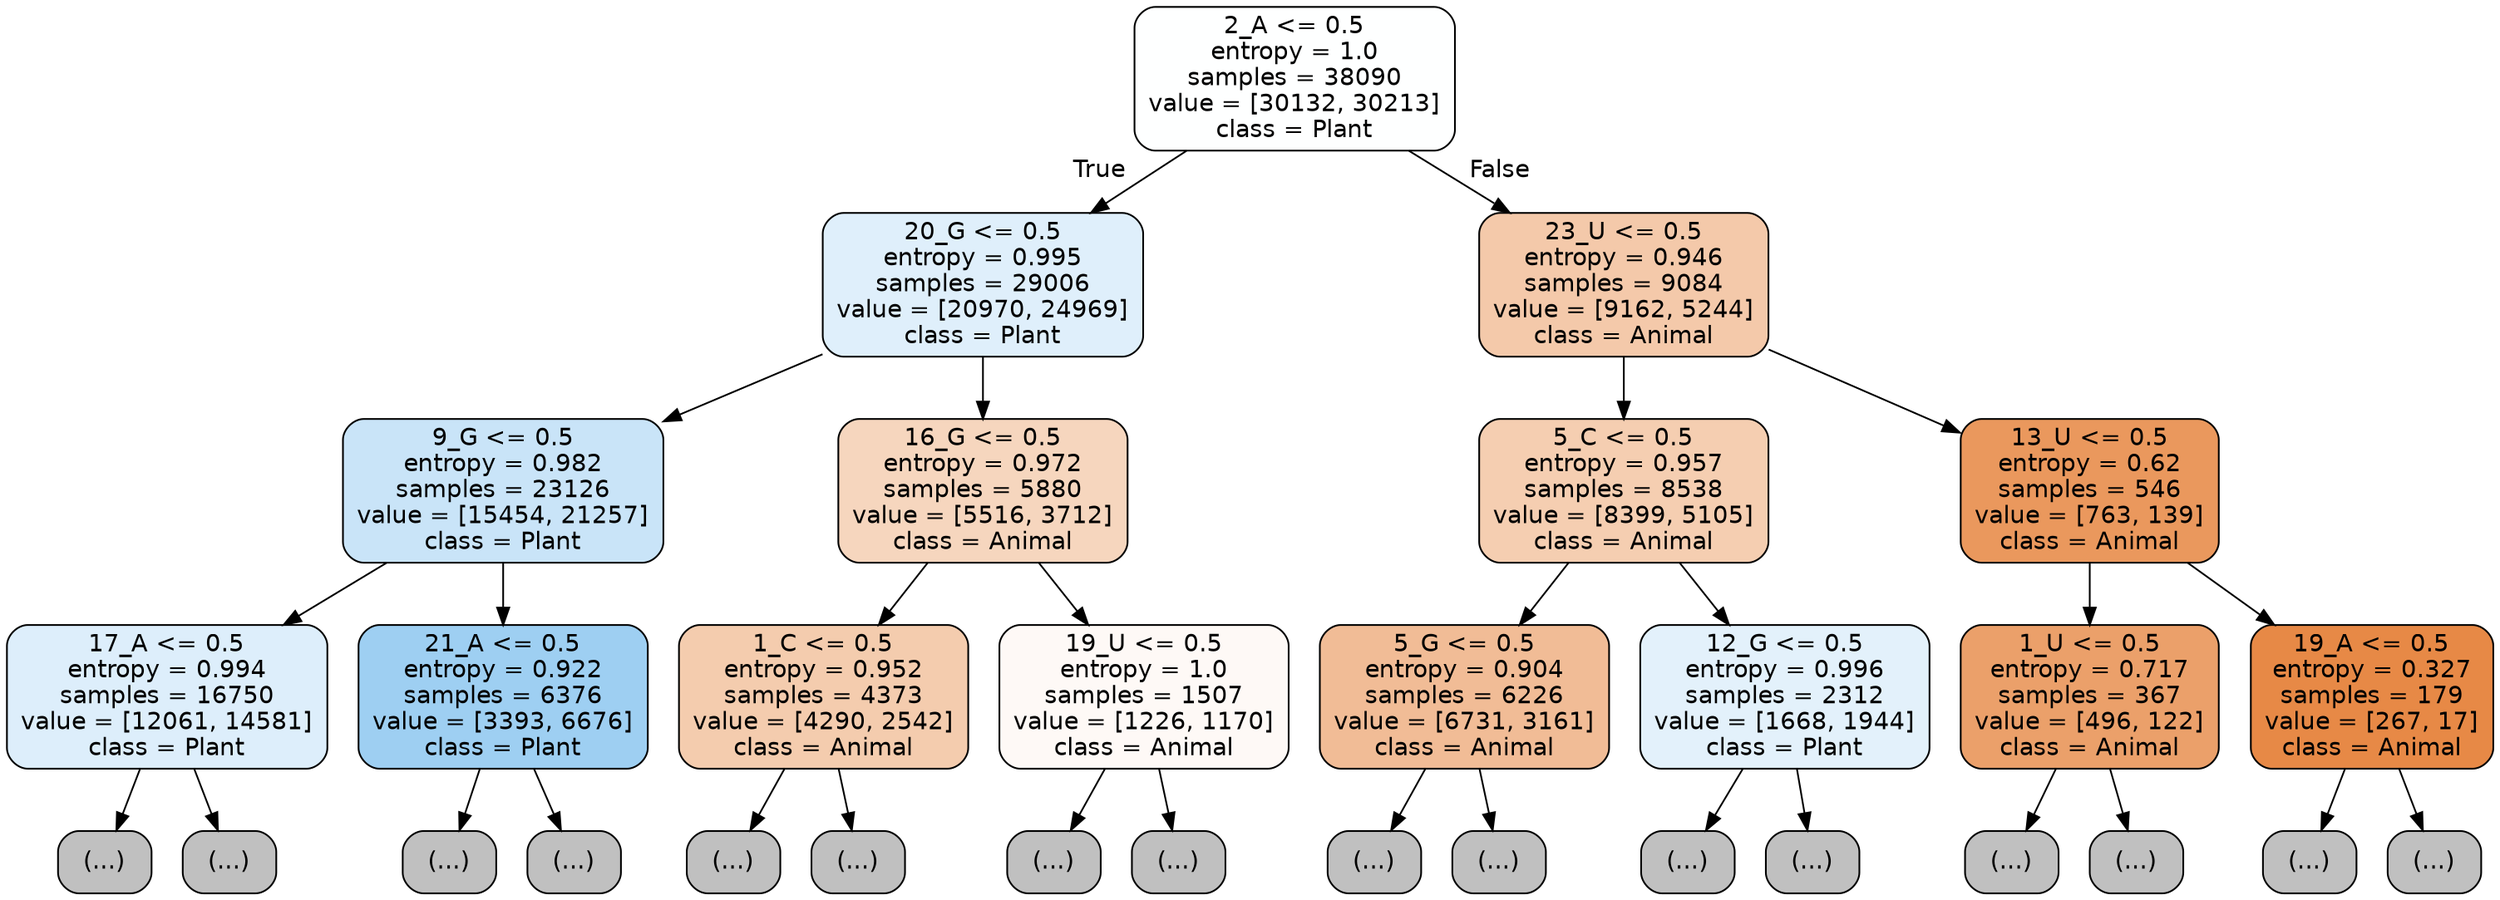 digraph Tree {
node [shape=box, style="filled, rounded", color="black", fontname="helvetica"] ;
edge [fontname="helvetica"] ;
0 [label="2_A <= 0.5\nentropy = 1.0\nsamples = 38090\nvalue = [30132, 30213]\nclass = Plant", fillcolor="#feffff"] ;
1 [label="20_G <= 0.5\nentropy = 0.995\nsamples = 29006\nvalue = [20970, 24969]\nclass = Plant", fillcolor="#dfeffb"] ;
0 -> 1 [labeldistance=2.5, labelangle=45, headlabel="True"] ;
2 [label="9_G <= 0.5\nentropy = 0.982\nsamples = 23126\nvalue = [15454, 21257]\nclass = Plant", fillcolor="#c9e4f8"] ;
1 -> 2 ;
3 [label="17_A <= 0.5\nentropy = 0.994\nsamples = 16750\nvalue = [12061, 14581]\nclass = Plant", fillcolor="#ddeefb"] ;
2 -> 3 ;
4 [label="(...)", fillcolor="#C0C0C0"] ;
3 -> 4 ;
5629 [label="(...)", fillcolor="#C0C0C0"] ;
3 -> 5629 ;
7304 [label="21_A <= 0.5\nentropy = 0.922\nsamples = 6376\nvalue = [3393, 6676]\nclass = Plant", fillcolor="#9ecff2"] ;
2 -> 7304 ;
7305 [label="(...)", fillcolor="#C0C0C0"] ;
7304 -> 7305 ;
9348 [label="(...)", fillcolor="#C0C0C0"] ;
7304 -> 9348 ;
9771 [label="16_G <= 0.5\nentropy = 0.972\nsamples = 5880\nvalue = [5516, 3712]\nclass = Animal", fillcolor="#f6d6be"] ;
1 -> 9771 ;
9772 [label="1_C <= 0.5\nentropy = 0.952\nsamples = 4373\nvalue = [4290, 2542]\nclass = Animal", fillcolor="#f4ccae"] ;
9771 -> 9772 ;
9773 [label="(...)", fillcolor="#C0C0C0"] ;
9772 -> 9773 ;
11628 [label="(...)", fillcolor="#C0C0C0"] ;
9772 -> 11628 ;
11987 [label="19_U <= 0.5\nentropy = 1.0\nsamples = 1507\nvalue = [1226, 1170]\nclass = Animal", fillcolor="#fef9f6"] ;
9771 -> 11987 ;
11988 [label="(...)", fillcolor="#C0C0C0"] ;
11987 -> 11988 ;
12589 [label="(...)", fillcolor="#C0C0C0"] ;
11987 -> 12589 ;
12846 [label="23_U <= 0.5\nentropy = 0.946\nsamples = 9084\nvalue = [9162, 5244]\nclass = Animal", fillcolor="#f4c9aa"] ;
0 -> 12846 [labeldistance=2.5, labelangle=-45, headlabel="False"] ;
12847 [label="5_C <= 0.5\nentropy = 0.957\nsamples = 8538\nvalue = [8399, 5105]\nclass = Animal", fillcolor="#f5ceb1"] ;
12846 -> 12847 ;
12848 [label="5_G <= 0.5\nentropy = 0.904\nsamples = 6226\nvalue = [6731, 3161]\nclass = Animal", fillcolor="#f1bc96"] ;
12847 -> 12848 ;
12849 [label="(...)", fillcolor="#C0C0C0"] ;
12848 -> 12849 ;
14844 [label="(...)", fillcolor="#C0C0C0"] ;
12848 -> 14844 ;
15915 [label="12_G <= 0.5\nentropy = 0.996\nsamples = 2312\nvalue = [1668, 1944]\nclass = Plant", fillcolor="#e3f1fb"] ;
12847 -> 15915 ;
15916 [label="(...)", fillcolor="#C0C0C0"] ;
15915 -> 15916 ;
16507 [label="(...)", fillcolor="#C0C0C0"] ;
15915 -> 16507 ;
16736 [label="13_U <= 0.5\nentropy = 0.62\nsamples = 546\nvalue = [763, 139]\nclass = Animal", fillcolor="#ea985d"] ;
12846 -> 16736 ;
16737 [label="1_U <= 0.5\nentropy = 0.717\nsamples = 367\nvalue = [496, 122]\nclass = Animal", fillcolor="#eba06a"] ;
16736 -> 16737 ;
16738 [label="(...)", fillcolor="#C0C0C0"] ;
16737 -> 16738 ;
16847 [label="(...)", fillcolor="#C0C0C0"] ;
16737 -> 16847 ;
16908 [label="19_A <= 0.5\nentropy = 0.327\nsamples = 179\nvalue = [267, 17]\nclass = Animal", fillcolor="#e78946"] ;
16736 -> 16908 ;
16909 [label="(...)", fillcolor="#C0C0C0"] ;
16908 -> 16909 ;
16954 [label="(...)", fillcolor="#C0C0C0"] ;
16908 -> 16954 ;
}